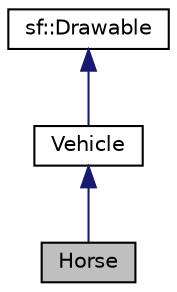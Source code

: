 digraph "Horse"
{
 // LATEX_PDF_SIZE
  edge [fontname="Helvetica",fontsize="10",labelfontname="Helvetica",labelfontsize="10"];
  node [fontname="Helvetica",fontsize="10",shape=record];
  Node1 [label="Horse",height=0.2,width=0.4,color="black", fillcolor="grey75", style="filled", fontcolor="black",tooltip="Class representing a Horse, derived from Vehicle."];
  Node2 -> Node1 [dir="back",color="midnightblue",fontsize="10",style="solid",fontname="Helvetica"];
  Node2 [label="Vehicle",height=0.2,width=0.4,color="black", fillcolor="white", style="filled",URL="$classVehicle.html",tooltip="Class representing a simple vehicle in a 2D physics world using Box2D."];
  Node3 -> Node2 [dir="back",color="midnightblue",fontsize="10",style="solid",fontname="Helvetica"];
  Node3 [label="sf::Drawable",height=0.2,width=0.4,color="black", fillcolor="white", style="filled",URL="$classsf_1_1Drawable.html",tooltip="Abstract base class for objects that can be drawn to a render target."];
}
